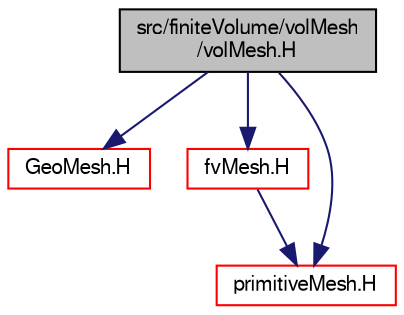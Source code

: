 digraph "src/finiteVolume/volMesh/volMesh.H"
{
  bgcolor="transparent";
  edge [fontname="FreeSans",fontsize="10",labelfontname="FreeSans",labelfontsize="10"];
  node [fontname="FreeSans",fontsize="10",shape=record];
  Node0 [label="src/finiteVolume/volMesh\l/volMesh.H",height=0.2,width=0.4,color="black", fillcolor="grey75", style="filled", fontcolor="black"];
  Node0 -> Node1 [color="midnightblue",fontsize="10",style="solid",fontname="FreeSans"];
  Node1 [label="GeoMesh.H",height=0.2,width=0.4,color="red",URL="$a11123.html"];
  Node0 -> Node75 [color="midnightblue",fontsize="10",style="solid",fontname="FreeSans"];
  Node75 [label="fvMesh.H",height=0.2,width=0.4,color="red",URL="$a03533.html"];
  Node75 -> Node77 [color="midnightblue",fontsize="10",style="solid",fontname="FreeSans"];
  Node77 [label="primitiveMesh.H",height=0.2,width=0.4,color="red",URL="$a11882.html"];
  Node0 -> Node77 [color="midnightblue",fontsize="10",style="solid",fontname="FreeSans"];
}
